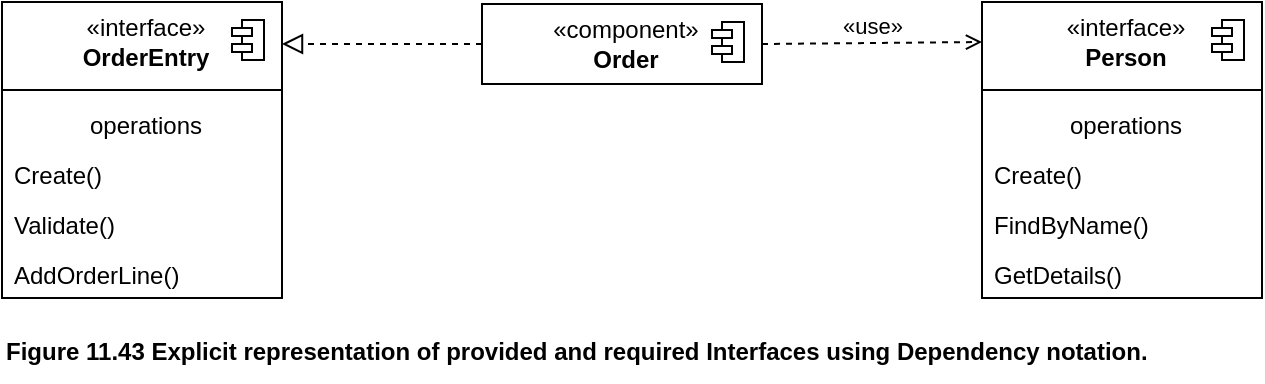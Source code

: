 <mxfile version="21.6.5" type="device">
  <diagram name="Page-1" id="b0l7ESKUN2iCM2dg8Psz">
    <mxGraphModel dx="880" dy="545" grid="1" gridSize="10" guides="1" tooltips="1" connect="1" arrows="1" fold="1" page="1" pageScale="1" pageWidth="1169" pageHeight="827" math="0" shadow="0">
      <root>
        <mxCell id="0" />
        <mxCell id="1" parent="0" />
        <mxCell id="jDMhhnwzcNTITepQ-mT4-1" value="" style="fontStyle=1;align=center;verticalAlign=top;childLayout=stackLayout;horizontal=1;horizontalStack=0;resizeParent=1;resizeParentMax=0;resizeLast=0;marginBottom=0;" vertex="1" parent="1">
          <mxGeometry x="40" y="40" width="140" height="148" as="geometry" />
        </mxCell>
        <mxCell id="jDMhhnwzcNTITepQ-mT4-2" value="«interface»&lt;br&gt;&lt;b&gt;OrderEntry&lt;/b&gt;" style="html=1;align=center;spacingLeft=4;verticalAlign=middle;strokeColor=none;fillColor=none;whiteSpace=wrap;" vertex="1" parent="jDMhhnwzcNTITepQ-mT4-1">
          <mxGeometry width="140" height="40" as="geometry" />
        </mxCell>
        <mxCell id="jDMhhnwzcNTITepQ-mT4-3" value="" style="shape=module;jettyWidth=10;jettyHeight=4;" vertex="1" parent="jDMhhnwzcNTITepQ-mT4-2">
          <mxGeometry x="1" width="16" height="20" relative="1" as="geometry">
            <mxPoint x="-25" y="9" as="offset" />
          </mxGeometry>
        </mxCell>
        <mxCell id="jDMhhnwzcNTITepQ-mT4-4" value="" style="line;strokeWidth=1;fillColor=none;align=left;verticalAlign=middle;spacingTop=-1;spacingLeft=3;spacingRight=3;rotatable=0;labelPosition=right;points=[];portConstraint=eastwest;" vertex="1" parent="jDMhhnwzcNTITepQ-mT4-1">
          <mxGeometry y="40" width="140" height="8" as="geometry" />
        </mxCell>
        <mxCell id="jDMhhnwzcNTITepQ-mT4-5" value="operations" style="html=1;align=center;spacingLeft=4;verticalAlign=top;strokeColor=none;fillColor=none;whiteSpace=wrap;" vertex="1" parent="jDMhhnwzcNTITepQ-mT4-1">
          <mxGeometry y="48" width="140" height="25" as="geometry" />
        </mxCell>
        <mxCell id="jDMhhnwzcNTITepQ-mT4-6" value="Create()" style="html=1;align=left;spacingLeft=4;verticalAlign=top;strokeColor=none;fillColor=none;whiteSpace=wrap;" vertex="1" parent="jDMhhnwzcNTITepQ-mT4-1">
          <mxGeometry y="73" width="140" height="25" as="geometry" />
        </mxCell>
        <mxCell id="jDMhhnwzcNTITepQ-mT4-10" value="Validate()" style="html=1;align=left;spacingLeft=4;verticalAlign=top;strokeColor=none;fillColor=none;whiteSpace=wrap;" vertex="1" parent="jDMhhnwzcNTITepQ-mT4-1">
          <mxGeometry y="98" width="140" height="25" as="geometry" />
        </mxCell>
        <mxCell id="jDMhhnwzcNTITepQ-mT4-11" value="AddOrderLine()" style="html=1;align=left;spacingLeft=4;verticalAlign=top;strokeColor=none;fillColor=none;whiteSpace=wrap;" vertex="1" parent="jDMhhnwzcNTITepQ-mT4-1">
          <mxGeometry y="123" width="140" height="25" as="geometry" />
        </mxCell>
        <mxCell id="jDMhhnwzcNTITepQ-mT4-12" value="" style="fontStyle=1;align=center;verticalAlign=top;childLayout=stackLayout;horizontal=1;horizontalStack=0;resizeParent=1;resizeParentMax=0;resizeLast=0;marginBottom=0;" vertex="1" parent="1">
          <mxGeometry x="530" y="40" width="140" height="148" as="geometry" />
        </mxCell>
        <mxCell id="jDMhhnwzcNTITepQ-mT4-13" value="«interface»&lt;br&gt;&lt;b&gt;Person&lt;/b&gt;" style="html=1;align=center;spacingLeft=4;verticalAlign=middle;strokeColor=none;fillColor=none;whiteSpace=wrap;" vertex="1" parent="jDMhhnwzcNTITepQ-mT4-12">
          <mxGeometry width="140" height="40" as="geometry" />
        </mxCell>
        <mxCell id="jDMhhnwzcNTITepQ-mT4-14" value="" style="shape=module;jettyWidth=10;jettyHeight=4;" vertex="1" parent="jDMhhnwzcNTITepQ-mT4-13">
          <mxGeometry x="1" width="16" height="20" relative="1" as="geometry">
            <mxPoint x="-25" y="9" as="offset" />
          </mxGeometry>
        </mxCell>
        <mxCell id="jDMhhnwzcNTITepQ-mT4-15" value="" style="line;strokeWidth=1;fillColor=none;align=left;verticalAlign=middle;spacingTop=-1;spacingLeft=3;spacingRight=3;rotatable=0;labelPosition=right;points=[];portConstraint=eastwest;" vertex="1" parent="jDMhhnwzcNTITepQ-mT4-12">
          <mxGeometry y="40" width="140" height="8" as="geometry" />
        </mxCell>
        <mxCell id="jDMhhnwzcNTITepQ-mT4-16" value="operations" style="html=1;align=center;spacingLeft=4;verticalAlign=top;strokeColor=none;fillColor=none;whiteSpace=wrap;" vertex="1" parent="jDMhhnwzcNTITepQ-mT4-12">
          <mxGeometry y="48" width="140" height="25" as="geometry" />
        </mxCell>
        <mxCell id="jDMhhnwzcNTITepQ-mT4-17" value="Create()" style="html=1;align=left;spacingLeft=4;verticalAlign=top;strokeColor=none;fillColor=none;whiteSpace=wrap;" vertex="1" parent="jDMhhnwzcNTITepQ-mT4-12">
          <mxGeometry y="73" width="140" height="25" as="geometry" />
        </mxCell>
        <mxCell id="jDMhhnwzcNTITepQ-mT4-18" value="FindByName()" style="html=1;align=left;spacingLeft=4;verticalAlign=top;strokeColor=none;fillColor=none;whiteSpace=wrap;" vertex="1" parent="jDMhhnwzcNTITepQ-mT4-12">
          <mxGeometry y="98" width="140" height="25" as="geometry" />
        </mxCell>
        <mxCell id="jDMhhnwzcNTITepQ-mT4-19" value="GetDetails()" style="html=1;align=left;spacingLeft=4;verticalAlign=top;strokeColor=none;fillColor=none;whiteSpace=wrap;" vertex="1" parent="jDMhhnwzcNTITepQ-mT4-12">
          <mxGeometry y="123" width="140" height="25" as="geometry" />
        </mxCell>
        <mxCell id="jDMhhnwzcNTITepQ-mT4-20" value="" style="fontStyle=1;align=center;verticalAlign=top;childLayout=stackLayout;horizontal=1;horizontalStack=0;resizeParent=1;resizeParentMax=0;resizeLast=0;marginBottom=0;" vertex="1" parent="1">
          <mxGeometry x="280" y="41" width="140" height="40" as="geometry" />
        </mxCell>
        <mxCell id="jDMhhnwzcNTITepQ-mT4-21" value="«component»&lt;br&gt;&lt;b&gt;Order&lt;/b&gt;" style="html=1;align=center;spacingLeft=4;verticalAlign=middle;strokeColor=none;fillColor=none;whiteSpace=wrap;" vertex="1" parent="jDMhhnwzcNTITepQ-mT4-20">
          <mxGeometry width="140" height="40" as="geometry" />
        </mxCell>
        <mxCell id="jDMhhnwzcNTITepQ-mT4-22" value="" style="shape=module;jettyWidth=10;jettyHeight=4;" vertex="1" parent="jDMhhnwzcNTITepQ-mT4-21">
          <mxGeometry x="1" width="16" height="20" relative="1" as="geometry">
            <mxPoint x="-25" y="9" as="offset" />
          </mxGeometry>
        </mxCell>
        <mxCell id="jDMhhnwzcNTITepQ-mT4-29" value="" style="endArrow=block;startArrow=none;endFill=0;startFill=0;endSize=8;html=1;verticalAlign=bottom;dashed=1;labelBackgroundColor=none;rounded=0;" edge="1" parent="1" source="jDMhhnwzcNTITepQ-mT4-21">
          <mxGeometry width="160" relative="1" as="geometry">
            <mxPoint x="120" y="61" as="sourcePoint" />
            <mxPoint x="180" y="61" as="targetPoint" />
          </mxGeometry>
        </mxCell>
        <mxCell id="jDMhhnwzcNTITepQ-mT4-30" value="«use»" style="endArrow=open;html=1;rounded=0;align=center;verticalAlign=bottom;dashed=1;endFill=0;labelBackgroundColor=none;exitX=1;exitY=0.5;exitDx=0;exitDy=0;entryX=0;entryY=0.5;entryDx=0;entryDy=0;" edge="1" parent="1" source="jDMhhnwzcNTITepQ-mT4-21" target="jDMhhnwzcNTITepQ-mT4-13">
          <mxGeometry relative="1" as="geometry">
            <mxPoint x="410" y="60" as="sourcePoint" />
            <mxPoint x="570" y="60" as="targetPoint" />
          </mxGeometry>
        </mxCell>
        <mxCell id="jDMhhnwzcNTITepQ-mT4-33" value="&lt;b&gt;Figure 11.43 Explicit representation of provided and required Interfaces using Dependency notation.&lt;/b&gt;" style="text;html=1;align=left;verticalAlign=middle;resizable=0;points=[];autosize=1;strokeColor=none;fillColor=none;" vertex="1" parent="1">
          <mxGeometry x="40" y="200" width="590" height="30" as="geometry" />
        </mxCell>
      </root>
    </mxGraphModel>
  </diagram>
</mxfile>
